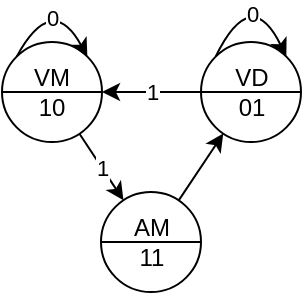 <mxfile version="10.5.1" type="device"><diagram id="JgaEpE9ypoXfbz6L-fTp" name="Page-1"><mxGraphModel dx="797" dy="458" grid="0" gridSize="10" guides="1" tooltips="1" connect="1" arrows="1" fold="1" page="1" pageScale="1" pageWidth="850" pageHeight="1100" math="0" shadow="0"><root><mxCell id="0"/><mxCell id="1" parent="0"/><mxCell id="C6Tgi0NOq3C8twgYV7FR-8" value="" style="endArrow=classic;html=1;" edge="1" parent="1" source="C6Tgi0NOq3C8twgYV7FR-3" target="C6Tgi0NOq3C8twgYV7FR-5"><mxGeometry width="50" height="50" relative="1" as="geometry"><mxPoint x="220" y="194.857" as="sourcePoint"/><mxPoint x="360" y="185" as="targetPoint"/></mxGeometry></mxCell><mxCell id="C6Tgi0NOq3C8twgYV7FR-11" value="1" style="endArrow=classic;html=1;" edge="1" parent="1" source="C6Tgi0NOq3C8twgYV7FR-5" target="C6Tgi0NOq3C8twgYV7FR-1"><mxGeometry width="50" height="50" relative="1" as="geometry"><mxPoint x="412.429" y="212.571" as="sourcePoint"/><mxPoint x="377.571" y="212.571" as="targetPoint"/></mxGeometry></mxCell><mxCell id="C6Tgi0NOq3C8twgYV7FR-15" value="" style="group" vertex="1" connectable="0" parent="1"><mxGeometry x="474.5" y="325" width="50" height="50" as="geometry"/></mxCell><mxCell id="C6Tgi0NOq3C8twgYV7FR-5" value="VD&lt;br&gt;01&lt;br&gt;" style="ellipse;whiteSpace=wrap;html=1;aspect=fixed;align=center;verticalAlign=middle;" vertex="1" parent="C6Tgi0NOq3C8twgYV7FR-15"><mxGeometry width="50" height="50" as="geometry"/></mxCell><mxCell id="C6Tgi0NOq3C8twgYV7FR-6" value="" style="endArrow=none;html=1;exitX=0;exitY=0.5;exitDx=0;exitDy=0;entryX=1;entryY=0.5;entryDx=0;entryDy=0;" edge="1" parent="C6Tgi0NOq3C8twgYV7FR-15" source="C6Tgi0NOq3C8twgYV7FR-5" target="C6Tgi0NOq3C8twgYV7FR-5"><mxGeometry width="50" height="50" relative="1" as="geometry"><mxPoint y="120" as="sourcePoint"/><mxPoint x="50" y="70" as="targetPoint"/></mxGeometry></mxCell><mxCell id="C6Tgi0NOq3C8twgYV7FR-21" value="0" style="endArrow=classic;html=1;exitX=0;exitY=0;exitDx=0;exitDy=0;entryX=1;entryY=0;entryDx=0;entryDy=0;edgeStyle=orthogonalEdgeStyle;curved=1;" edge="1" parent="C6Tgi0NOq3C8twgYV7FR-15" source="C6Tgi0NOq3C8twgYV7FR-5" target="C6Tgi0NOq3C8twgYV7FR-5"><mxGeometry x="-0.335" y="-7" width="50" height="50" relative="1" as="geometry"><mxPoint x="-82.071" y="17.286" as="sourcePoint"/><mxPoint x="-46.643" y="17.286" as="targetPoint"/><Array as="points"><mxPoint x="25" y="-29"/></Array><mxPoint as="offset"/></mxGeometry></mxCell><mxCell id="C6Tgi0NOq3C8twgYV7FR-1" value="VM&lt;br&gt;10&lt;br&gt;" style="ellipse;whiteSpace=wrap;html=1;aspect=fixed;align=center;verticalAlign=middle;" vertex="1" parent="1"><mxGeometry x="375" y="325" width="50" height="50" as="geometry"/></mxCell><mxCell id="C6Tgi0NOq3C8twgYV7FR-2" value="" style="endArrow=none;html=1;exitX=0;exitY=0.5;exitDx=0;exitDy=0;entryX=1;entryY=0.5;entryDx=0;entryDy=0;" edge="1" parent="1" source="C6Tgi0NOq3C8twgYV7FR-1" target="C6Tgi0NOq3C8twgYV7FR-1"><mxGeometry width="50" height="50" relative="1" as="geometry"><mxPoint x="375" y="445" as="sourcePoint"/><mxPoint x="425" y="395" as="targetPoint"/></mxGeometry></mxCell><mxCell id="C6Tgi0NOq3C8twgYV7FR-9" value="0" style="endArrow=classic;html=1;exitX=0;exitY=0;exitDx=0;exitDy=0;entryX=1;entryY=0;entryDx=0;entryDy=0;edgeStyle=orthogonalEdgeStyle;curved=1;" edge="1" parent="1" source="C6Tgi0NOq3C8twgYV7FR-1" target="C6Tgi0NOq3C8twgYV7FR-1"><mxGeometry x="-0.312" y="-6" width="50" height="50" relative="1" as="geometry"><mxPoint x="535" y="605" as="sourcePoint"/><mxPoint x="585" y="555" as="targetPoint"/><Array as="points"><mxPoint x="400" y="300"/></Array><mxPoint as="offset"/></mxGeometry></mxCell><mxCell id="C6Tgi0NOq3C8twgYV7FR-14" value="" style="group" vertex="1" connectable="0" parent="1"><mxGeometry x="424.5" y="400" width="50" height="50" as="geometry"/></mxCell><mxCell id="C6Tgi0NOq3C8twgYV7FR-3" value="AM&lt;br&gt;11&lt;br&gt;" style="ellipse;whiteSpace=wrap;html=1;aspect=fixed;align=center;verticalAlign=middle;" vertex="1" parent="C6Tgi0NOq3C8twgYV7FR-14"><mxGeometry width="50" height="50" as="geometry"/></mxCell><mxCell id="C6Tgi0NOq3C8twgYV7FR-4" value="" style="endArrow=none;html=1;exitX=0;exitY=0.5;exitDx=0;exitDy=0;entryX=1;entryY=0.5;entryDx=0;entryDy=0;" edge="1" parent="C6Tgi0NOq3C8twgYV7FR-14" source="C6Tgi0NOq3C8twgYV7FR-3" target="C6Tgi0NOq3C8twgYV7FR-3"><mxGeometry width="50" height="50" relative="1" as="geometry"><mxPoint y="120" as="sourcePoint"/><mxPoint x="50" y="70" as="targetPoint"/></mxGeometry></mxCell><mxCell id="C6Tgi0NOq3C8twgYV7FR-7" value="1" style="endArrow=classic;html=1;" edge="1" parent="1" source="C6Tgi0NOq3C8twgYV7FR-1" target="C6Tgi0NOq3C8twgYV7FR-3"><mxGeometry width="50" height="50" relative="1" as="geometry"><mxPoint x="160" y="280" as="sourcePoint"/><mxPoint x="210" y="230" as="targetPoint"/></mxGeometry></mxCell></root></mxGraphModel></diagram></mxfile>